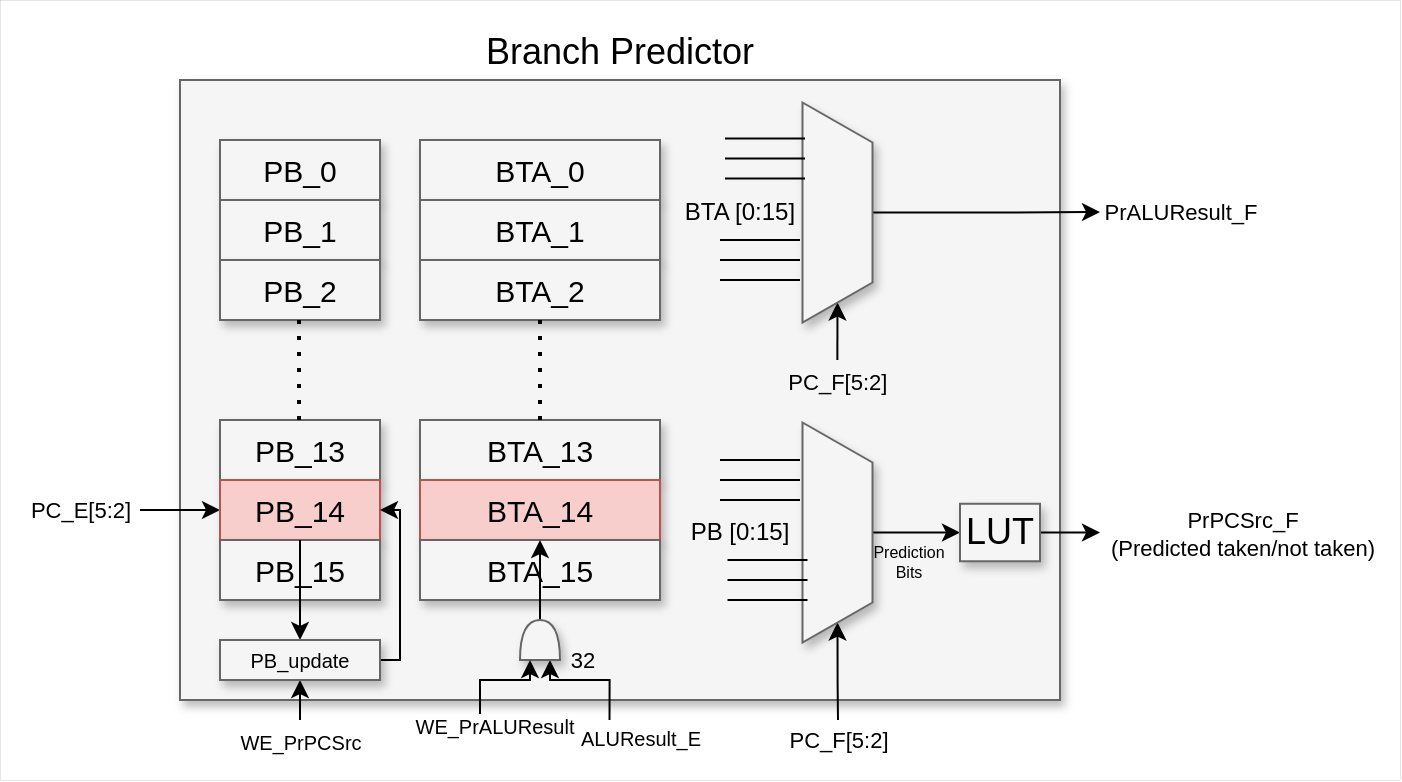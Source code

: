 <mxfile version="22.1.16" type="device">
  <diagram name="Page-1" id="90a13364-a465-7bf4-72fc-28e22215d7a0">
    <mxGraphModel dx="694" dy="349" grid="1" gridSize="10" guides="1" tooltips="1" connect="1" arrows="1" fold="1" page="1" pageScale="1.5" pageWidth="1169" pageHeight="826" background="none" math="0" shadow="0">
      <root>
        <mxCell id="0" style=";html=1;" />
        <mxCell id="1" style=";html=1;" parent="0" />
        <mxCell id="k0Qkd17oU7xcSKlU3bGR-164" value="" style="rounded=0;whiteSpace=wrap;html=1;strokeWidth=0;" parent="1" vertex="1">
          <mxGeometry x="770" y="50" width="700" height="390" as="geometry" />
        </mxCell>
        <mxCell id="k0Qkd17oU7xcSKlU3bGR-3" value="Branch Predictor" style="whiteSpace=wrap;html=1;shadow=1;fontSize=18;fillColor=#f5f5f5;strokeColor=#666666;verticalAlign=bottom;labelPosition=center;verticalLabelPosition=top;align=center;" parent="1" vertex="1">
          <mxGeometry x="860" y="90" width="440" height="310" as="geometry" />
        </mxCell>
        <mxCell id="3a17f1ce550125da-4" value="&lt;font style=&quot;font-size: 15px;&quot;&gt;BTA_0&lt;/font&gt;" style="whiteSpace=wrap;html=1;shadow=1;fontSize=18;fillColor=#f5f5f5;strokeColor=#666666;" parent="1" vertex="1">
          <mxGeometry x="980" y="120" width="120" height="30" as="geometry" />
        </mxCell>
        <mxCell id="k0Qkd17oU7xcSKlU3bGR-1" value="&lt;font style=&quot;font-size: 15px;&quot;&gt;PB_0&lt;/font&gt;" style="whiteSpace=wrap;html=1;shadow=1;fontSize=18;fillColor=#f5f5f5;strokeColor=#666666;verticalAlign=middle;horizontal=1;" parent="1" vertex="1">
          <mxGeometry x="880" y="120" width="80" height="30" as="geometry" />
        </mxCell>
        <mxCell id="k0Qkd17oU7xcSKlU3bGR-24" value="&lt;font style=&quot;font-size: 15px;&quot;&gt;BTA_1&lt;/font&gt;" style="whiteSpace=wrap;html=1;shadow=1;fontSize=18;fillColor=#f5f5f5;strokeColor=#666666;" parent="1" vertex="1">
          <mxGeometry x="980" y="150" width="120" height="30" as="geometry" />
        </mxCell>
        <mxCell id="k0Qkd17oU7xcSKlU3bGR-25" value="&lt;font style=&quot;font-size: 15px;&quot;&gt;PB_1&lt;/font&gt;" style="whiteSpace=wrap;html=1;shadow=1;fontSize=18;fillColor=#f5f5f5;strokeColor=#666666;verticalAlign=middle;horizontal=1;" parent="1" vertex="1">
          <mxGeometry x="880" y="150" width="80" height="30" as="geometry" />
        </mxCell>
        <mxCell id="k0Qkd17oU7xcSKlU3bGR-26" value="&lt;font style=&quot;font-size: 15px;&quot;&gt;BTA_2&lt;/font&gt;" style="whiteSpace=wrap;html=1;shadow=1;fontSize=18;fillColor=#f5f5f5;strokeColor=#666666;" parent="1" vertex="1">
          <mxGeometry x="980" y="180" width="120" height="30" as="geometry" />
        </mxCell>
        <mxCell id="k0Qkd17oU7xcSKlU3bGR-27" value="&lt;span style=&quot;font-size: 15px;&quot;&gt;PB_2&lt;/span&gt;" style="whiteSpace=wrap;html=1;shadow=1;fontSize=18;fillColor=#f5f5f5;strokeColor=#666666;verticalAlign=middle;horizontal=1;" parent="1" vertex="1">
          <mxGeometry x="880" y="180" width="80" height="30" as="geometry" />
        </mxCell>
        <mxCell id="k0Qkd17oU7xcSKlU3bGR-30" value="&lt;font style=&quot;font-size: 15px;&quot;&gt;BTA_13&lt;/font&gt;" style="whiteSpace=wrap;html=1;shadow=1;fontSize=18;fillColor=#f5f5f5;strokeColor=#666666;" parent="1" vertex="1">
          <mxGeometry x="980" y="260" width="120" height="30" as="geometry" />
        </mxCell>
        <mxCell id="k0Qkd17oU7xcSKlU3bGR-31" value="&lt;font style=&quot;font-size: 15px;&quot;&gt;PB_13&lt;/font&gt;" style="whiteSpace=wrap;html=1;shadow=1;fontSize=18;fillColor=#f5f5f5;strokeColor=#666666;verticalAlign=middle;horizontal=1;" parent="1" vertex="1">
          <mxGeometry x="880" y="260" width="80" height="30" as="geometry" />
        </mxCell>
        <mxCell id="k0Qkd17oU7xcSKlU3bGR-32" value="&lt;font style=&quot;font-size: 15px;&quot;&gt;BTA_14&lt;/font&gt;" style="whiteSpace=wrap;html=1;shadow=1;fontSize=18;fillColor=#f8cecc;strokeColor=#b85450;" parent="1" vertex="1">
          <mxGeometry x="980" y="290" width="120" height="30" as="geometry" />
        </mxCell>
        <mxCell id="k0Qkd17oU7xcSKlU3bGR-134" style="edgeStyle=orthogonalEdgeStyle;rounded=0;orthogonalLoop=1;jettySize=auto;html=1;exitX=0;exitY=0.5;exitDx=0;exitDy=0;endArrow=none;endFill=0;startArrow=classic;startFill=1;" parent="1" source="k0Qkd17oU7xcSKlU3bGR-33" edge="1">
          <mxGeometry relative="1" as="geometry">
            <mxPoint x="840" y="305" as="targetPoint" />
          </mxGeometry>
        </mxCell>
        <mxCell id="k0Qkd17oU7xcSKlU3bGR-135" value="PC_E[5:2]" style="edgeLabel;html=1;align=center;verticalAlign=middle;resizable=0;points=[];labelBackgroundColor=none;" parent="k0Qkd17oU7xcSKlU3bGR-134" vertex="1" connectable="0">
          <mxGeometry x="1" relative="1" as="geometry">
            <mxPoint x="-30" as="offset" />
          </mxGeometry>
        </mxCell>
        <mxCell id="k0Qkd17oU7xcSKlU3bGR-33" value="&lt;font style=&quot;font-size: 15px;&quot;&gt;PB_14&lt;/font&gt;" style="whiteSpace=wrap;html=1;shadow=1;fontSize=18;fillColor=#f8cecc;strokeColor=#b85450;verticalAlign=middle;horizontal=1;" parent="1" vertex="1">
          <mxGeometry x="880" y="290" width="80" height="30" as="geometry" />
        </mxCell>
        <mxCell id="k0Qkd17oU7xcSKlU3bGR-34" value="&lt;font style=&quot;font-size: 15px;&quot;&gt;BTA_15&lt;/font&gt;" style="whiteSpace=wrap;html=1;shadow=1;fontSize=18;fillColor=#f5f5f5;strokeColor=#666666;" parent="1" vertex="1">
          <mxGeometry x="980" y="320" width="120" height="30" as="geometry" />
        </mxCell>
        <mxCell id="k0Qkd17oU7xcSKlU3bGR-35" value="&lt;font style=&quot;font-size: 15px;&quot;&gt;PB_15&lt;/font&gt;" style="whiteSpace=wrap;html=1;shadow=1;fontSize=18;fillColor=#f5f5f5;strokeColor=#666666;verticalAlign=middle;horizontal=1;" parent="1" vertex="1">
          <mxGeometry x="880" y="320" width="80" height="30" as="geometry" />
        </mxCell>
        <mxCell id="UrT2hjumuLU71HCzKK9K-6" style="edgeStyle=orthogonalEdgeStyle;rounded=0;orthogonalLoop=1;jettySize=auto;html=1;exitX=0.5;exitY=0;exitDx=0;exitDy=0;entryX=0.5;entryY=0;entryDx=0;entryDy=0;" edge="1" parent="1" source="k0Qkd17oU7xcSKlU3bGR-35" target="UrT2hjumuLU71HCzKK9K-5">
          <mxGeometry relative="1" as="geometry">
            <Array as="points">
              <mxPoint x="920" y="335" />
              <mxPoint x="920" y="335" />
            </Array>
          </mxGeometry>
        </mxCell>
        <mxCell id="k0Qkd17oU7xcSKlU3bGR-46" value="" style="endArrow=none;dashed=1;html=1;dashPattern=1 3;strokeWidth=2;rounded=0;" parent="1" edge="1">
          <mxGeometry width="50" height="50" relative="1" as="geometry">
            <mxPoint x="919.5" y="210" as="sourcePoint" />
            <mxPoint x="919.5" y="260" as="targetPoint" />
          </mxGeometry>
        </mxCell>
        <mxCell id="k0Qkd17oU7xcSKlU3bGR-159" style="edgeStyle=orthogonalEdgeStyle;rounded=0;orthogonalLoop=1;jettySize=auto;html=1;startArrow=classic;startFill=1;endArrow=none;endFill=0;exitX=0.5;exitY=1;exitDx=0;exitDy=0;" parent="1" source="UrT2hjumuLU71HCzKK9K-5" edge="1">
          <mxGeometry relative="1" as="geometry">
            <mxPoint x="920" y="410" as="targetPoint" />
            <Array as="points" />
            <mxPoint x="860" y="500" as="sourcePoint" />
          </mxGeometry>
        </mxCell>
        <mxCell id="k0Qkd17oU7xcSKlU3bGR-163" value="&lt;font style=&quot;font-size: 10px;&quot;&gt;WE_PrPCSrc&lt;/font&gt;" style="edgeLabel;html=1;align=center;verticalAlign=middle;resizable=0;points=[];fontColor=default;labelBackgroundColor=none;" parent="k0Qkd17oU7xcSKlU3bGR-159" vertex="1" connectable="0">
          <mxGeometry x="0.963" relative="1" as="geometry">
            <mxPoint y="11" as="offset" />
          </mxGeometry>
        </mxCell>
        <mxCell id="k0Qkd17oU7xcSKlU3bGR-48" value="" style="endArrow=none;dashed=1;html=1;dashPattern=1 3;strokeWidth=2;rounded=0;exitX=0.5;exitY=1;exitDx=0;exitDy=0;entryX=0.5;entryY=0;entryDx=0;entryDy=0;" parent="1" target="k0Qkd17oU7xcSKlU3bGR-30" edge="1">
          <mxGeometry width="50" height="50" relative="1" as="geometry">
            <mxPoint x="1040" y="210" as="sourcePoint" />
            <mxPoint x="929.5" y="270" as="targetPoint" />
          </mxGeometry>
        </mxCell>
        <mxCell id="k0Qkd17oU7xcSKlU3bGR-68" style="edgeStyle=orthogonalEdgeStyle;rounded=0;orthogonalLoop=1;jettySize=auto;html=1;exitX=0.5;exitY=0;exitDx=0;exitDy=0;" parent="1" source="k0Qkd17oU7xcSKlU3bGR-50" edge="1">
          <mxGeometry relative="1" as="geometry">
            <mxPoint x="1320" y="156" as="targetPoint" />
          </mxGeometry>
        </mxCell>
        <mxCell id="k0Qkd17oU7xcSKlU3bGR-69" value="PrALUResult_F" style="edgeLabel;html=1;align=center;verticalAlign=middle;resizable=0;points=[];labelBackgroundColor=none;" parent="k0Qkd17oU7xcSKlU3bGR-68" vertex="1" connectable="0">
          <mxGeometry x="1" y="1" relative="1" as="geometry">
            <mxPoint x="40" y="1" as="offset" />
          </mxGeometry>
        </mxCell>
        <mxCell id="k0Qkd17oU7xcSKlU3bGR-144" style="edgeStyle=orthogonalEdgeStyle;rounded=0;orthogonalLoop=1;jettySize=auto;html=1;exitX=1;exitY=0.5;exitDx=0;exitDy=0;startArrow=classic;startFill=1;endArrow=none;endFill=0;" parent="1" source="k0Qkd17oU7xcSKlU3bGR-50" edge="1">
          <mxGeometry relative="1" as="geometry">
            <mxPoint x="1188.687" y="230" as="targetPoint" />
          </mxGeometry>
        </mxCell>
        <mxCell id="k0Qkd17oU7xcSKlU3bGR-145" value="PC_F[5:2]" style="edgeLabel;align=center;verticalAlign=middle;resizable=0;points=[];labelBorderColor=none;labelBackgroundColor=none;" parent="k0Qkd17oU7xcSKlU3bGR-144" vertex="1" connectable="0">
          <mxGeometry x="1" y="-1" relative="1" as="geometry">
            <mxPoint x="1" y="10" as="offset" />
          </mxGeometry>
        </mxCell>
        <mxCell id="k0Qkd17oU7xcSKlU3bGR-50" value="" style="shape=trapezoid;perimeter=trapezoidPerimeter;whiteSpace=wrap;html=1;fixedSize=1;fillColor=#f5f5f5;fontColor=#333333;strokeColor=#666666;shadow=1;rotation=90;" parent="1" vertex="1">
          <mxGeometry x="1133.75" y="138.75" width="110" height="35" as="geometry" />
        </mxCell>
        <mxCell id="k0Qkd17oU7xcSKlU3bGR-70" style="edgeStyle=orthogonalEdgeStyle;rounded=0;orthogonalLoop=1;jettySize=auto;html=1;exitX=0.5;exitY=0;exitDx=0;exitDy=0;entryX=0;entryY=0.5;entryDx=0;entryDy=0;" parent="1" source="k0Qkd17oU7xcSKlU3bGR-66" target="k0Qkd17oU7xcSKlU3bGR-109" edge="1">
          <mxGeometry relative="1" as="geometry">
            <mxPoint x="1262.5" y="316.222" as="targetPoint" />
          </mxGeometry>
        </mxCell>
        <mxCell id="k0Qkd17oU7xcSKlU3bGR-71" value="Prediction&lt;br&gt;Bits" style="edgeLabel;html=1;align=center;verticalAlign=middle;resizable=0;points=[];fontSize=8;labelBackgroundColor=none;" parent="k0Qkd17oU7xcSKlU3bGR-70" vertex="1" connectable="0">
          <mxGeometry x="1" y="-2" relative="1" as="geometry">
            <mxPoint x="-26" y="12" as="offset" />
          </mxGeometry>
        </mxCell>
        <mxCell id="k0Qkd17oU7xcSKlU3bGR-141" value="PC_F[5:2]" style="edgeStyle=orthogonalEdgeStyle;rounded=0;orthogonalLoop=1;jettySize=auto;html=1;exitX=1;exitY=0.5;exitDx=0;exitDy=0;startArrow=classic;startFill=1;endArrow=none;endFill=0;" parent="1" source="k0Qkd17oU7xcSKlU3bGR-66" edge="1">
          <mxGeometry x="1" y="10" relative="1" as="geometry">
            <mxPoint x="1189" y="410" as="targetPoint" />
            <mxPoint x="-10" y="10" as="offset" />
          </mxGeometry>
        </mxCell>
        <mxCell id="k0Qkd17oU7xcSKlU3bGR-66" value="" style="shape=trapezoid;perimeter=trapezoidPerimeter;whiteSpace=wrap;html=1;fixedSize=1;fillColor=#f5f5f5;fontColor=#333333;strokeColor=#666666;shadow=1;rotation=90;" parent="1" vertex="1">
          <mxGeometry x="1133.75" y="298.75" width="110" height="35" as="geometry" />
        </mxCell>
        <mxCell id="k0Qkd17oU7xcSKlU3bGR-78" value="" style="endArrow=none;html=1;rounded=0;" parent="1" edge="1">
          <mxGeometry width="50" height="50" relative="1" as="geometry">
            <mxPoint x="1170" y="180" as="sourcePoint" />
            <mxPoint x="1130" y="180" as="targetPoint" />
          </mxGeometry>
        </mxCell>
        <mxCell id="k0Qkd17oU7xcSKlU3bGR-79" value="" style="endArrow=none;html=1;rounded=0;" parent="1" edge="1">
          <mxGeometry width="50" height="50" relative="1" as="geometry">
            <mxPoint x="1170" y="170" as="sourcePoint" />
            <mxPoint x="1130" y="170" as="targetPoint" />
          </mxGeometry>
        </mxCell>
        <mxCell id="k0Qkd17oU7xcSKlU3bGR-80" value="" style="endArrow=none;html=1;rounded=0;" parent="1" edge="1">
          <mxGeometry width="50" height="50" relative="1" as="geometry">
            <mxPoint x="1170" y="190" as="sourcePoint" />
            <mxPoint x="1130" y="190" as="targetPoint" />
          </mxGeometry>
        </mxCell>
        <mxCell id="k0Qkd17oU7xcSKlU3bGR-87" value="" style="endArrow=none;html=1;rounded=0;" parent="1" edge="1">
          <mxGeometry width="50" height="50" relative="1" as="geometry">
            <mxPoint x="1170" y="290" as="sourcePoint" />
            <mxPoint x="1130" y="290" as="targetPoint" />
          </mxGeometry>
        </mxCell>
        <mxCell id="k0Qkd17oU7xcSKlU3bGR-88" value="" style="endArrow=none;html=1;rounded=0;" parent="1" edge="1">
          <mxGeometry width="50" height="50" relative="1" as="geometry">
            <mxPoint x="1170" y="280" as="sourcePoint" />
            <mxPoint x="1130" y="280" as="targetPoint" />
          </mxGeometry>
        </mxCell>
        <mxCell id="k0Qkd17oU7xcSKlU3bGR-89" value="" style="endArrow=none;html=1;rounded=0;" parent="1" edge="1">
          <mxGeometry width="50" height="50" relative="1" as="geometry">
            <mxPoint x="1170" y="300" as="sourcePoint" />
            <mxPoint x="1130" y="300" as="targetPoint" />
          </mxGeometry>
        </mxCell>
        <mxCell id="k0Qkd17oU7xcSKlU3bGR-90" value="" style="endArrow=none;html=1;rounded=0;" parent="1" edge="1">
          <mxGeometry width="50" height="50" relative="1" as="geometry">
            <mxPoint x="1173.75" y="340" as="sourcePoint" />
            <mxPoint x="1133.75" y="340" as="targetPoint" />
          </mxGeometry>
        </mxCell>
        <mxCell id="k0Qkd17oU7xcSKlU3bGR-91" value="" style="endArrow=none;html=1;rounded=0;" parent="1" edge="1">
          <mxGeometry width="50" height="50" relative="1" as="geometry">
            <mxPoint x="1173.75" y="330" as="sourcePoint" />
            <mxPoint x="1133.75" y="330" as="targetPoint" />
          </mxGeometry>
        </mxCell>
        <mxCell id="k0Qkd17oU7xcSKlU3bGR-92" value="" style="endArrow=none;html=1;rounded=0;" parent="1" edge="1">
          <mxGeometry width="50" height="50" relative="1" as="geometry">
            <mxPoint x="1173.75" y="350" as="sourcePoint" />
            <mxPoint x="1133.75" y="350" as="targetPoint" />
          </mxGeometry>
        </mxCell>
        <mxCell id="k0Qkd17oU7xcSKlU3bGR-99" value="" style="endArrow=none;html=1;rounded=0;" parent="1" edge="1">
          <mxGeometry width="50" height="50" relative="1" as="geometry">
            <mxPoint x="1172.5" y="129.2" as="sourcePoint" />
            <mxPoint x="1132.5" y="129.2" as="targetPoint" />
          </mxGeometry>
        </mxCell>
        <mxCell id="k0Qkd17oU7xcSKlU3bGR-100" value="" style="endArrow=none;html=1;rounded=0;" parent="1" edge="1">
          <mxGeometry width="50" height="50" relative="1" as="geometry">
            <mxPoint x="1172.5" y="119.2" as="sourcePoint" />
            <mxPoint x="1132.5" y="119.2" as="targetPoint" />
          </mxGeometry>
        </mxCell>
        <mxCell id="k0Qkd17oU7xcSKlU3bGR-101" value="" style="endArrow=none;html=1;rounded=0;" parent="1" edge="1">
          <mxGeometry width="50" height="50" relative="1" as="geometry">
            <mxPoint x="1172.5" y="139.2" as="sourcePoint" />
            <mxPoint x="1132.5" y="139.2" as="targetPoint" />
          </mxGeometry>
        </mxCell>
        <mxCell id="k0Qkd17oU7xcSKlU3bGR-106" value="BTA [0:15]" style="text;html=1;strokeColor=none;fillColor=none;align=center;verticalAlign=middle;whiteSpace=wrap;rounded=0;" parent="1" vertex="1">
          <mxGeometry x="1110" y="141.25" width="60" height="30" as="geometry" />
        </mxCell>
        <mxCell id="k0Qkd17oU7xcSKlU3bGR-107" value="PB [0:15]" style="text;html=1;strokeColor=none;fillColor=none;align=center;verticalAlign=middle;whiteSpace=wrap;rounded=0;" parent="1" vertex="1">
          <mxGeometry x="1110" y="301.25" width="60" height="30" as="geometry" />
        </mxCell>
        <mxCell id="k0Qkd17oU7xcSKlU3bGR-113" style="edgeStyle=orthogonalEdgeStyle;rounded=0;orthogonalLoop=1;jettySize=auto;html=1;exitX=1;exitY=0.5;exitDx=0;exitDy=0;" parent="1" source="k0Qkd17oU7xcSKlU3bGR-109" edge="1">
          <mxGeometry relative="1" as="geometry">
            <mxPoint x="1320" y="316" as="targetPoint" />
          </mxGeometry>
        </mxCell>
        <mxCell id="k0Qkd17oU7xcSKlU3bGR-114" value="PrPCSrc_F&lt;br&gt;(Predicted taken/not taken)" style="edgeLabel;html=1;align=center;verticalAlign=middle;resizable=0;points=[];labelBackgroundColor=none;" parent="k0Qkd17oU7xcSKlU3bGR-113" vertex="1" connectable="0">
          <mxGeometry x="0.87" relative="1" as="geometry">
            <mxPoint x="72" as="offset" />
          </mxGeometry>
        </mxCell>
        <mxCell id="k0Qkd17oU7xcSKlU3bGR-109" value="LUT" style="whiteSpace=wrap;html=1;shadow=1;fontSize=18;fillColor=#f5f5f5;strokeColor=#666666;" parent="1" vertex="1">
          <mxGeometry x="1250" y="301.88" width="40" height="28.75" as="geometry" />
        </mxCell>
        <mxCell id="k0Qkd17oU7xcSKlU3bGR-153" style="edgeStyle=orthogonalEdgeStyle;rounded=0;orthogonalLoop=1;jettySize=auto;html=1;exitX=0;exitY=0.75;exitDx=0;exitDy=0;exitPerimeter=0;startArrow=classic;startFill=1;endArrow=none;endFill=0;" parent="1" source="k0Qkd17oU7xcSKlU3bGR-151" edge="1">
          <mxGeometry relative="1" as="geometry">
            <mxPoint x="1074.758" y="410" as="targetPoint" />
            <Array as="points">
              <mxPoint x="1045" y="390" />
              <mxPoint x="1075" y="390" />
            </Array>
          </mxGeometry>
        </mxCell>
        <mxCell id="k0Qkd17oU7xcSKlU3bGR-154" value="ALUResult_E" style="edgeLabel;html=1;align=center;verticalAlign=middle;resizable=0;points=[];fontSize=10;" parent="k0Qkd17oU7xcSKlU3bGR-153" vertex="1" connectable="0">
          <mxGeometry x="0.978" relative="1" as="geometry">
            <mxPoint x="15" y="10" as="offset" />
          </mxGeometry>
        </mxCell>
        <mxCell id="UrT2hjumuLU71HCzKK9K-2" value="32" style="edgeLabel;html=1;align=center;verticalAlign=middle;resizable=0;points=[];labelBackgroundColor=none;" vertex="1" connectable="0" parent="k0Qkd17oU7xcSKlU3bGR-153">
          <mxGeometry x="-0.146" y="-1" relative="1" as="geometry">
            <mxPoint y="-11" as="offset" />
          </mxGeometry>
        </mxCell>
        <mxCell id="UrT2hjumuLU71HCzKK9K-1" style="edgeStyle=orthogonalEdgeStyle;rounded=0;orthogonalLoop=1;jettySize=auto;html=1;exitX=1;exitY=0.5;exitDx=0;exitDy=0;exitPerimeter=0;entryX=0.5;entryY=0;entryDx=0;entryDy=0;" edge="1" parent="1" source="k0Qkd17oU7xcSKlU3bGR-151" target="k0Qkd17oU7xcSKlU3bGR-34">
          <mxGeometry relative="1" as="geometry">
            <Array as="points">
              <mxPoint x="1040" y="320" />
              <mxPoint x="1040" y="320" />
            </Array>
          </mxGeometry>
        </mxCell>
        <mxCell id="k0Qkd17oU7xcSKlU3bGR-151" value="" style="shape=or;whiteSpace=wrap;html=1;fillColor=#f5f5f5;fontColor=#333333;strokeColor=#666666;shadow=1;rotation=-90;" parent="1" vertex="1">
          <mxGeometry x="1030" y="360" width="20" height="20" as="geometry" />
        </mxCell>
        <mxCell id="k0Qkd17oU7xcSKlU3bGR-162" value="&lt;font style=&quot;font-size: 10px;&quot;&gt;WE_PrALUResult&lt;/font&gt;" style="edgeStyle=orthogonalEdgeStyle;rounded=0;orthogonalLoop=1;jettySize=auto;html=1;exitX=0;exitY=0.25;exitDx=0;exitDy=0;exitPerimeter=0;startArrow=classic;startFill=1;endArrow=none;endFill=0;" parent="1" source="k0Qkd17oU7xcSKlU3bGR-151" edge="1">
          <mxGeometry x="0.999" y="10" relative="1" as="geometry">
            <mxPoint x="1010" y="410" as="targetPoint" />
            <mxPoint x="7" y="3" as="offset" />
            <mxPoint x="1003.5" y="385" as="sourcePoint" />
            <Array as="points">
              <mxPoint x="1035" y="390" />
              <mxPoint x="1010" y="390" />
              <mxPoint x="1010" y="410" />
            </Array>
          </mxGeometry>
        </mxCell>
        <mxCell id="UrT2hjumuLU71HCzKK9K-7" style="edgeStyle=orthogonalEdgeStyle;rounded=0;orthogonalLoop=1;jettySize=auto;html=1;exitX=1;exitY=0.5;exitDx=0;exitDy=0;entryX=1;entryY=0.5;entryDx=0;entryDy=0;" edge="1" parent="1" source="UrT2hjumuLU71HCzKK9K-5" target="k0Qkd17oU7xcSKlU3bGR-33">
          <mxGeometry relative="1" as="geometry">
            <Array as="points">
              <mxPoint x="970" y="380" />
              <mxPoint x="970" y="305" />
            </Array>
          </mxGeometry>
        </mxCell>
        <mxCell id="UrT2hjumuLU71HCzKK9K-5" value="&lt;font style=&quot;font-size: 10px;&quot;&gt;PB_update&lt;/font&gt;" style="whiteSpace=wrap;html=1;shadow=1;fontSize=10;fillColor=#f5f5f5;strokeColor=#666666;verticalAlign=middle;horizontal=1;" vertex="1" parent="1">
          <mxGeometry x="880" y="370" width="80" height="20" as="geometry" />
        </mxCell>
      </root>
    </mxGraphModel>
  </diagram>
</mxfile>
